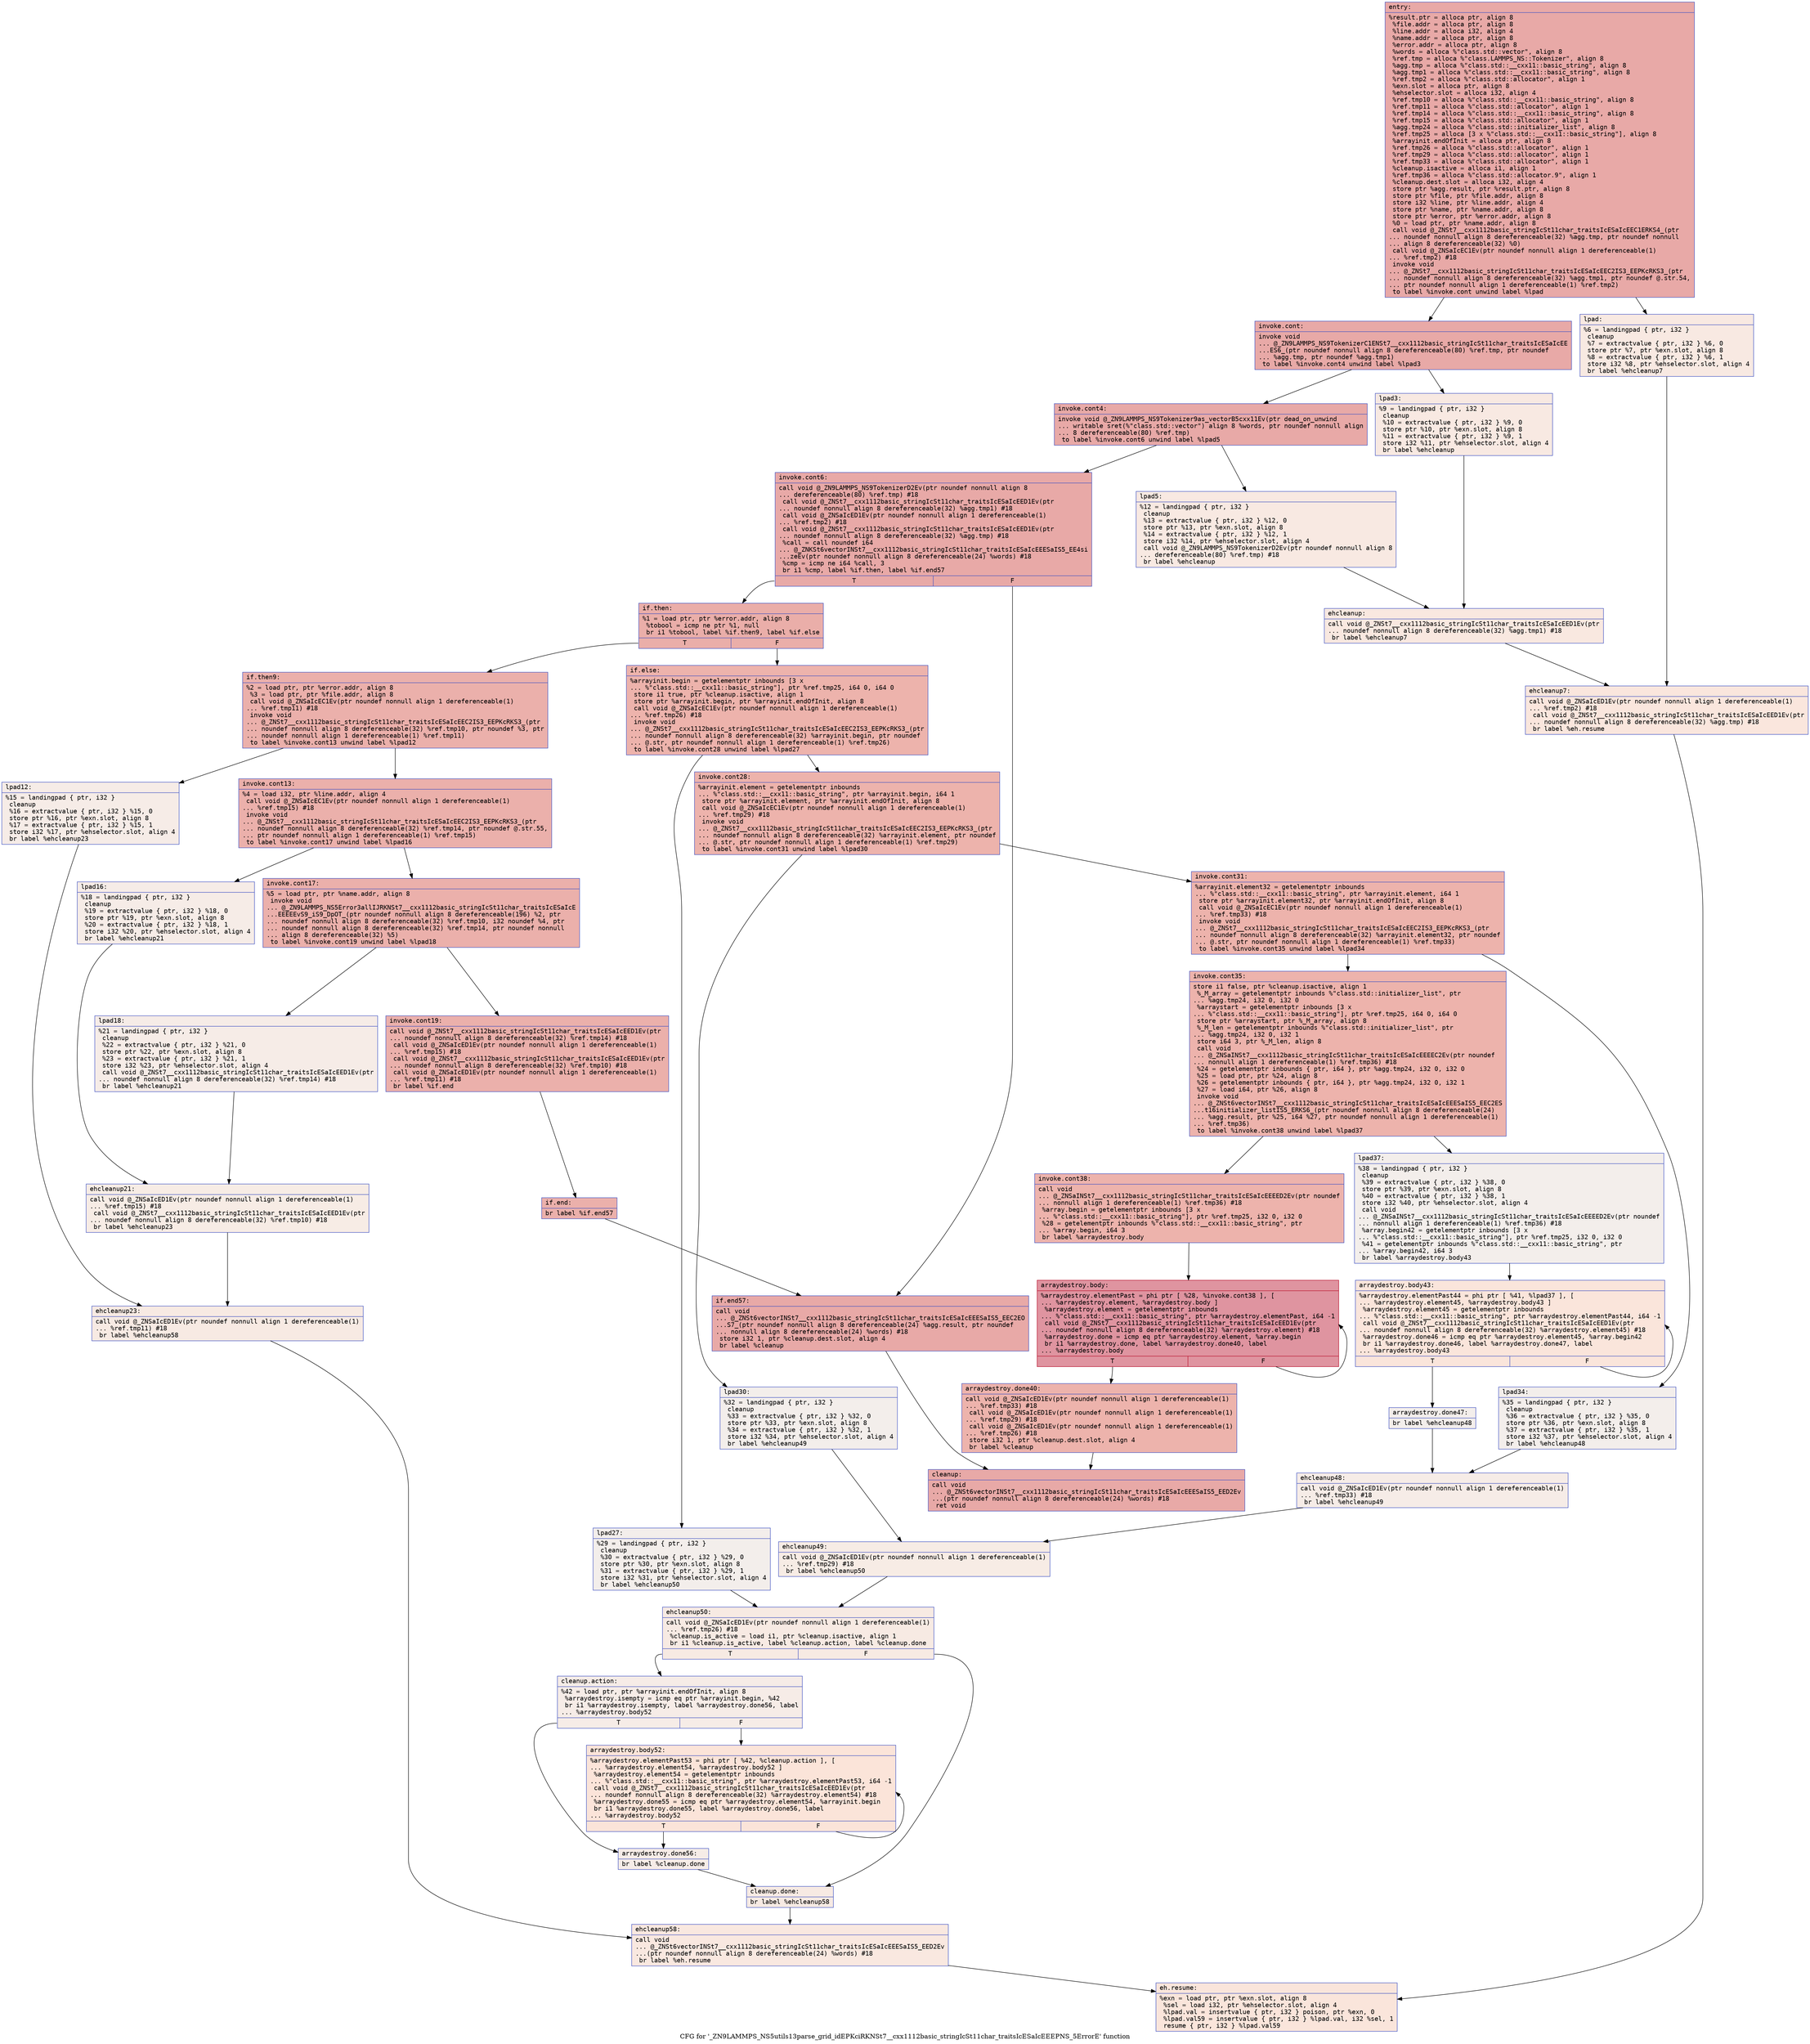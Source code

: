 digraph "CFG for '_ZN9LAMMPS_NS5utils13parse_grid_idEPKciRKNSt7__cxx1112basic_stringIcSt11char_traitsIcESaIcEEEPNS_5ErrorE' function" {
	label="CFG for '_ZN9LAMMPS_NS5utils13parse_grid_idEPKciRKNSt7__cxx1112basic_stringIcSt11char_traitsIcESaIcEEEPNS_5ErrorE' function";

	Node0x558416654650 [shape=record,color="#3d50c3ff", style=filled, fillcolor="#ca3b3770" fontname="Courier",label="{entry:\l|  %result.ptr = alloca ptr, align 8\l  %file.addr = alloca ptr, align 8\l  %line.addr = alloca i32, align 4\l  %name.addr = alloca ptr, align 8\l  %error.addr = alloca ptr, align 8\l  %words = alloca %\"class.std::vector\", align 8\l  %ref.tmp = alloca %\"class.LAMMPS_NS::Tokenizer\", align 8\l  %agg.tmp = alloca %\"class.std::__cxx11::basic_string\", align 8\l  %agg.tmp1 = alloca %\"class.std::__cxx11::basic_string\", align 8\l  %ref.tmp2 = alloca %\"class.std::allocator\", align 1\l  %exn.slot = alloca ptr, align 8\l  %ehselector.slot = alloca i32, align 4\l  %ref.tmp10 = alloca %\"class.std::__cxx11::basic_string\", align 8\l  %ref.tmp11 = alloca %\"class.std::allocator\", align 1\l  %ref.tmp14 = alloca %\"class.std::__cxx11::basic_string\", align 8\l  %ref.tmp15 = alloca %\"class.std::allocator\", align 1\l  %agg.tmp24 = alloca %\"class.std::initializer_list\", align 8\l  %ref.tmp25 = alloca [3 x %\"class.std::__cxx11::basic_string\"], align 8\l  %arrayinit.endOfInit = alloca ptr, align 8\l  %ref.tmp26 = alloca %\"class.std::allocator\", align 1\l  %ref.tmp29 = alloca %\"class.std::allocator\", align 1\l  %ref.tmp33 = alloca %\"class.std::allocator\", align 1\l  %cleanup.isactive = alloca i1, align 1\l  %ref.tmp36 = alloca %\"class.std::allocator.9\", align 1\l  %cleanup.dest.slot = alloca i32, align 4\l  store ptr %agg.result, ptr %result.ptr, align 8\l  store ptr %file, ptr %file.addr, align 8\l  store i32 %line, ptr %line.addr, align 4\l  store ptr %name, ptr %name.addr, align 8\l  store ptr %error, ptr %error.addr, align 8\l  %0 = load ptr, ptr %name.addr, align 8\l  call void @_ZNSt7__cxx1112basic_stringIcSt11char_traitsIcESaIcEEC1ERKS4_(ptr\l... noundef nonnull align 8 dereferenceable(32) %agg.tmp, ptr noundef nonnull\l... align 8 dereferenceable(32) %0)\l  call void @_ZNSaIcEC1Ev(ptr noundef nonnull align 1 dereferenceable(1)\l... %ref.tmp2) #18\l  invoke void\l... @_ZNSt7__cxx1112basic_stringIcSt11char_traitsIcESaIcEEC2IS3_EEPKcRKS3_(ptr\l... noundef nonnull align 8 dereferenceable(32) %agg.tmp1, ptr noundef @.str.54,\l... ptr noundef nonnull align 1 dereferenceable(1) %ref.tmp2)\l          to label %invoke.cont unwind label %lpad\l}"];
	Node0x558416654650 -> Node0x55841666bd80[tooltip="entry -> invoke.cont\nProbability 100.00%" ];
	Node0x558416654650 -> Node0x55841666bdd0[tooltip="entry -> lpad\nProbability 0.00%" ];
	Node0x55841666bd80 [shape=record,color="#3d50c3ff", style=filled, fillcolor="#ca3b3770" fontname="Courier",label="{invoke.cont:\l|  invoke void\l... @_ZN9LAMMPS_NS9TokenizerC1ENSt7__cxx1112basic_stringIcSt11char_traitsIcESaIcEE\l...ES6_(ptr noundef nonnull align 8 dereferenceable(80) %ref.tmp, ptr noundef\l... %agg.tmp, ptr noundef %agg.tmp1)\l          to label %invoke.cont4 unwind label %lpad3\l}"];
	Node0x55841666bd80 -> Node0x5584166561f0[tooltip="invoke.cont -> invoke.cont4\nProbability 100.00%" ];
	Node0x55841666bd80 -> Node0x55841666bfc0[tooltip="invoke.cont -> lpad3\nProbability 0.00%" ];
	Node0x5584166561f0 [shape=record,color="#3d50c3ff", style=filled, fillcolor="#ca3b3770" fontname="Courier",label="{invoke.cont4:\l|  invoke void @_ZN9LAMMPS_NS9Tokenizer9as_vectorB5cxx11Ev(ptr dead_on_unwind\l... writable sret(%\"class.std::vector\") align 8 %words, ptr noundef nonnull align\l... 8 dereferenceable(80) %ref.tmp)\l          to label %invoke.cont6 unwind label %lpad5\l}"];
	Node0x5584166561f0 -> Node0x55841666c260[tooltip="invoke.cont4 -> invoke.cont6\nProbability 100.00%" ];
	Node0x5584166561f0 -> Node0x55841666c2b0[tooltip="invoke.cont4 -> lpad5\nProbability 0.00%" ];
	Node0x55841666c260 [shape=record,color="#3d50c3ff", style=filled, fillcolor="#ca3b3770" fontname="Courier",label="{invoke.cont6:\l|  call void @_ZN9LAMMPS_NS9TokenizerD2Ev(ptr noundef nonnull align 8\l... dereferenceable(80) %ref.tmp) #18\l  call void @_ZNSt7__cxx1112basic_stringIcSt11char_traitsIcESaIcEED1Ev(ptr\l... noundef nonnull align 8 dereferenceable(32) %agg.tmp1) #18\l  call void @_ZNSaIcED1Ev(ptr noundef nonnull align 1 dereferenceable(1)\l... %ref.tmp2) #18\l  call void @_ZNSt7__cxx1112basic_stringIcSt11char_traitsIcESaIcEED1Ev(ptr\l... noundef nonnull align 8 dereferenceable(32) %agg.tmp) #18\l  %call = call noundef i64\l... @_ZNKSt6vectorINSt7__cxx1112basic_stringIcSt11char_traitsIcESaIcEEESaIS5_EE4si\l...zeEv(ptr noundef nonnull align 8 dereferenceable(24) %words) #18\l  %cmp = icmp ne i64 %call, 3\l  br i1 %cmp, label %if.then, label %if.end57\l|{<s0>T|<s1>F}}"];
	Node0x55841666c260:s0 -> Node0x55841666cb70[tooltip="invoke.cont6 -> if.then\nProbability 50.00%" ];
	Node0x55841666c260:s1 -> Node0x55841666cbe0[tooltip="invoke.cont6 -> if.end57\nProbability 50.00%" ];
	Node0x55841666cb70 [shape=record,color="#3d50c3ff", style=filled, fillcolor="#d0473d70" fontname="Courier",label="{if.then:\l|  %1 = load ptr, ptr %error.addr, align 8\l  %tobool = icmp ne ptr %1, null\l  br i1 %tobool, label %if.then9, label %if.else\l|{<s0>T|<s1>F}}"];
	Node0x55841666cb70:s0 -> Node0x55841666ce10[tooltip="if.then -> if.then9\nProbability 62.50%" ];
	Node0x55841666cb70:s1 -> Node0x55841666ce90[tooltip="if.then -> if.else\nProbability 37.50%" ];
	Node0x55841666ce10 [shape=record,color="#3d50c3ff", style=filled, fillcolor="#d24b4070" fontname="Courier",label="{if.then9:\l|  %2 = load ptr, ptr %error.addr, align 8\l  %3 = load ptr, ptr %file.addr, align 8\l  call void @_ZNSaIcEC1Ev(ptr noundef nonnull align 1 dereferenceable(1)\l... %ref.tmp11) #18\l  invoke void\l... @_ZNSt7__cxx1112basic_stringIcSt11char_traitsIcESaIcEEC2IS3_EEPKcRKS3_(ptr\l... noundef nonnull align 8 dereferenceable(32) %ref.tmp10, ptr noundef %3, ptr\l... noundef nonnull align 1 dereferenceable(1) %ref.tmp11)\l          to label %invoke.cont13 unwind label %lpad12\l}"];
	Node0x55841666ce10 -> Node0x55841666d230[tooltip="if.then9 -> invoke.cont13\nProbability 100.00%" ];
	Node0x55841666ce10 -> Node0x55841666d2b0[tooltip="if.then9 -> lpad12\nProbability 0.00%" ];
	Node0x55841666d230 [shape=record,color="#3d50c3ff", style=filled, fillcolor="#d24b4070" fontname="Courier",label="{invoke.cont13:\l|  %4 = load i32, ptr %line.addr, align 4\l  call void @_ZNSaIcEC1Ev(ptr noundef nonnull align 1 dereferenceable(1)\l... %ref.tmp15) #18\l  invoke void\l... @_ZNSt7__cxx1112basic_stringIcSt11char_traitsIcESaIcEEC2IS3_EEPKcRKS3_(ptr\l... noundef nonnull align 8 dereferenceable(32) %ref.tmp14, ptr noundef @.str.55,\l... ptr noundef nonnull align 1 dereferenceable(1) %ref.tmp15)\l          to label %invoke.cont17 unwind label %lpad16\l}"];
	Node0x55841666d230 -> Node0x55841666d650[tooltip="invoke.cont13 -> invoke.cont17\nProbability 100.00%" ];
	Node0x55841666d230 -> Node0x55841666d6a0[tooltip="invoke.cont13 -> lpad16\nProbability 0.00%" ];
	Node0x55841666d650 [shape=record,color="#3d50c3ff", style=filled, fillcolor="#d24b4070" fontname="Courier",label="{invoke.cont17:\l|  %5 = load ptr, ptr %name.addr, align 8\l  invoke void\l... @_ZN9LAMMPS_NS5Error3allIJRKNSt7__cxx1112basic_stringIcSt11char_traitsIcESaIcE\l...EEEEEvS9_iS9_DpOT_(ptr noundef nonnull align 8 dereferenceable(196) %2, ptr\l... noundef nonnull align 8 dereferenceable(32) %ref.tmp10, i32 noundef %4, ptr\l... noundef nonnull align 8 dereferenceable(32) %ref.tmp14, ptr noundef nonnull\l... align 8 dereferenceable(32) %5)\l          to label %invoke.cont19 unwind label %lpad18\l}"];
	Node0x55841666d650 -> Node0x55841666d600[tooltip="invoke.cont17 -> invoke.cont19\nProbability 100.00%" ];
	Node0x55841666d650 -> Node0x558416655790[tooltip="invoke.cont17 -> lpad18\nProbability 0.00%" ];
	Node0x55841666d600 [shape=record,color="#3d50c3ff", style=filled, fillcolor="#d24b4070" fontname="Courier",label="{invoke.cont19:\l|  call void @_ZNSt7__cxx1112basic_stringIcSt11char_traitsIcESaIcEED1Ev(ptr\l... noundef nonnull align 8 dereferenceable(32) %ref.tmp14) #18\l  call void @_ZNSaIcED1Ev(ptr noundef nonnull align 1 dereferenceable(1)\l... %ref.tmp15) #18\l  call void @_ZNSt7__cxx1112basic_stringIcSt11char_traitsIcESaIcEED1Ev(ptr\l... noundef nonnull align 8 dereferenceable(32) %ref.tmp10) #18\l  call void @_ZNSaIcED1Ev(ptr noundef nonnull align 1 dereferenceable(1)\l... %ref.tmp11) #18\l  br label %if.end\l}"];
	Node0x55841666d600 -> Node0x55841666e460[tooltip="invoke.cont19 -> if.end\nProbability 100.00%" ];
	Node0x55841666bdd0 [shape=record,color="#3d50c3ff", style=filled, fillcolor="#efcebd70" fontname="Courier",label="{lpad:\l|  %6 = landingpad \{ ptr, i32 \}\l          cleanup\l  %7 = extractvalue \{ ptr, i32 \} %6, 0\l  store ptr %7, ptr %exn.slot, align 8\l  %8 = extractvalue \{ ptr, i32 \} %6, 1\l  store i32 %8, ptr %ehselector.slot, align 4\l  br label %ehcleanup7\l}"];
	Node0x55841666bdd0 -> Node0x55841666e730[tooltip="lpad -> ehcleanup7\nProbability 100.00%" ];
	Node0x55841666bfc0 [shape=record,color="#3d50c3ff", style=filled, fillcolor="#efcebd70" fontname="Courier",label="{lpad3:\l|  %9 = landingpad \{ ptr, i32 \}\l          cleanup\l  %10 = extractvalue \{ ptr, i32 \} %9, 0\l  store ptr %10, ptr %exn.slot, align 8\l  %11 = extractvalue \{ ptr, i32 \} %9, 1\l  store i32 %11, ptr %ehselector.slot, align 4\l  br label %ehcleanup\l}"];
	Node0x55841666bfc0 -> Node0x55841666ea90[tooltip="lpad3 -> ehcleanup\nProbability 100.00%" ];
	Node0x55841666c2b0 [shape=record,color="#3d50c3ff", style=filled, fillcolor="#efcebd70" fontname="Courier",label="{lpad5:\l|  %12 = landingpad \{ ptr, i32 \}\l          cleanup\l  %13 = extractvalue \{ ptr, i32 \} %12, 0\l  store ptr %13, ptr %exn.slot, align 8\l  %14 = extractvalue \{ ptr, i32 \} %12, 1\l  store i32 %14, ptr %ehselector.slot, align 4\l  call void @_ZN9LAMMPS_NS9TokenizerD2Ev(ptr noundef nonnull align 8\l... dereferenceable(80) %ref.tmp) #18\l  br label %ehcleanup\l}"];
	Node0x55841666c2b0 -> Node0x55841666ea90[tooltip="lpad5 -> ehcleanup\nProbability 100.00%" ];
	Node0x55841666ea90 [shape=record,color="#3d50c3ff", style=filled, fillcolor="#f1ccb870" fontname="Courier",label="{ehcleanup:\l|  call void @_ZNSt7__cxx1112basic_stringIcSt11char_traitsIcESaIcEED1Ev(ptr\l... noundef nonnull align 8 dereferenceable(32) %agg.tmp1) #18\l  br label %ehcleanup7\l}"];
	Node0x55841666ea90 -> Node0x55841666e730[tooltip="ehcleanup -> ehcleanup7\nProbability 100.00%" ];
	Node0x55841666e730 [shape=record,color="#3d50c3ff", style=filled, fillcolor="#f3c7b170" fontname="Courier",label="{ehcleanup7:\l|  call void @_ZNSaIcED1Ev(ptr noundef nonnull align 1 dereferenceable(1)\l... %ref.tmp2) #18\l  call void @_ZNSt7__cxx1112basic_stringIcSt11char_traitsIcESaIcEED1Ev(ptr\l... noundef nonnull align 8 dereferenceable(32) %agg.tmp) #18\l  br label %eh.resume\l}"];
	Node0x55841666e730 -> Node0x55841666f2c0[tooltip="ehcleanup7 -> eh.resume\nProbability 100.00%" ];
	Node0x55841666d2b0 [shape=record,color="#3d50c3ff", style=filled, fillcolor="#ead5c970" fontname="Courier",label="{lpad12:\l|  %15 = landingpad \{ ptr, i32 \}\l          cleanup\l  %16 = extractvalue \{ ptr, i32 \} %15, 0\l  store ptr %16, ptr %exn.slot, align 8\l  %17 = extractvalue \{ ptr, i32 \} %15, 1\l  store i32 %17, ptr %ehselector.slot, align 4\l  br label %ehcleanup23\l}"];
	Node0x55841666d2b0 -> Node0x55841666f6f0[tooltip="lpad12 -> ehcleanup23\nProbability 100.00%" ];
	Node0x55841666d6a0 [shape=record,color="#3d50c3ff", style=filled, fillcolor="#ead5c970" fontname="Courier",label="{lpad16:\l|  %18 = landingpad \{ ptr, i32 \}\l          cleanup\l  %19 = extractvalue \{ ptr, i32 \} %18, 0\l  store ptr %19, ptr %exn.slot, align 8\l  %20 = extractvalue \{ ptr, i32 \} %18, 1\l  store i32 %20, ptr %ehselector.slot, align 4\l  br label %ehcleanup21\l}"];
	Node0x55841666d6a0 -> Node0x55841666fa60[tooltip="lpad16 -> ehcleanup21\nProbability 100.00%" ];
	Node0x558416655790 [shape=record,color="#3d50c3ff", style=filled, fillcolor="#ead5c970" fontname="Courier",label="{lpad18:\l|  %21 = landingpad \{ ptr, i32 \}\l          cleanup\l  %22 = extractvalue \{ ptr, i32 \} %21, 0\l  store ptr %22, ptr %exn.slot, align 8\l  %23 = extractvalue \{ ptr, i32 \} %21, 1\l  store i32 %23, ptr %ehselector.slot, align 4\l  call void @_ZNSt7__cxx1112basic_stringIcSt11char_traitsIcESaIcEED1Ev(ptr\l... noundef nonnull align 8 dereferenceable(32) %ref.tmp14) #18\l  br label %ehcleanup21\l}"];
	Node0x558416655790 -> Node0x55841666fa60[tooltip="lpad18 -> ehcleanup21\nProbability 100.00%" ];
	Node0x55841666fa60 [shape=record,color="#3d50c3ff", style=filled, fillcolor="#ecd3c570" fontname="Courier",label="{ehcleanup21:\l|  call void @_ZNSaIcED1Ev(ptr noundef nonnull align 1 dereferenceable(1)\l... %ref.tmp15) #18\l  call void @_ZNSt7__cxx1112basic_stringIcSt11char_traitsIcESaIcEED1Ev(ptr\l... noundef nonnull align 8 dereferenceable(32) %ref.tmp10) #18\l  br label %ehcleanup23\l}"];
	Node0x55841666fa60 -> Node0x55841666f6f0[tooltip="ehcleanup21 -> ehcleanup23\nProbability 100.00%" ];
	Node0x55841666f6f0 [shape=record,color="#3d50c3ff", style=filled, fillcolor="#eed0c070" fontname="Courier",label="{ehcleanup23:\l|  call void @_ZNSaIcED1Ev(ptr noundef nonnull align 1 dereferenceable(1)\l... %ref.tmp11) #18\l  br label %ehcleanup58\l}"];
	Node0x55841666f6f0 -> Node0x558416670370[tooltip="ehcleanup23 -> ehcleanup58\nProbability 100.00%" ];
	Node0x55841666ce90 [shape=record,color="#3d50c3ff", style=filled, fillcolor="#d6524470" fontname="Courier",label="{if.else:\l|  %arrayinit.begin = getelementptr inbounds [3 x\l... %\"class.std::__cxx11::basic_string\"], ptr %ref.tmp25, i64 0, i64 0\l  store i1 true, ptr %cleanup.isactive, align 1\l  store ptr %arrayinit.begin, ptr %arrayinit.endOfInit, align 8\l  call void @_ZNSaIcEC1Ev(ptr noundef nonnull align 1 dereferenceable(1)\l... %ref.tmp26) #18\l  invoke void\l... @_ZNSt7__cxx1112basic_stringIcSt11char_traitsIcESaIcEEC2IS3_EEPKcRKS3_(ptr\l... noundef nonnull align 8 dereferenceable(32) %arrayinit.begin, ptr noundef\l... @.str, ptr noundef nonnull align 1 dereferenceable(1) %ref.tmp26)\l          to label %invoke.cont28 unwind label %lpad27\l}"];
	Node0x55841666ce90 -> Node0x558416670820[tooltip="if.else -> invoke.cont28\nProbability 100.00%" ];
	Node0x55841666ce90 -> Node0x558416670870[tooltip="if.else -> lpad27\nProbability 0.00%" ];
	Node0x558416670820 [shape=record,color="#3d50c3ff", style=filled, fillcolor="#d6524470" fontname="Courier",label="{invoke.cont28:\l|  %arrayinit.element = getelementptr inbounds\l... %\"class.std::__cxx11::basic_string\", ptr %arrayinit.begin, i64 1\l  store ptr %arrayinit.element, ptr %arrayinit.endOfInit, align 8\l  call void @_ZNSaIcEC1Ev(ptr noundef nonnull align 1 dereferenceable(1)\l... %ref.tmp29) #18\l  invoke void\l... @_ZNSt7__cxx1112basic_stringIcSt11char_traitsIcESaIcEEC2IS3_EEPKcRKS3_(ptr\l... noundef nonnull align 8 dereferenceable(32) %arrayinit.element, ptr noundef\l... @.str, ptr noundef nonnull align 1 dereferenceable(1) %ref.tmp29)\l          to label %invoke.cont31 unwind label %lpad30\l}"];
	Node0x558416670820 -> Node0x558416670d30[tooltip="invoke.cont28 -> invoke.cont31\nProbability 100.00%" ];
	Node0x558416670820 -> Node0x558416670d80[tooltip="invoke.cont28 -> lpad30\nProbability 0.00%" ];
	Node0x558416670d30 [shape=record,color="#3d50c3ff", style=filled, fillcolor="#d6524470" fontname="Courier",label="{invoke.cont31:\l|  %arrayinit.element32 = getelementptr inbounds\l... %\"class.std::__cxx11::basic_string\", ptr %arrayinit.element, i64 1\l  store ptr %arrayinit.element32, ptr %arrayinit.endOfInit, align 8\l  call void @_ZNSaIcEC1Ev(ptr noundef nonnull align 1 dereferenceable(1)\l... %ref.tmp33) #18\l  invoke void\l... @_ZNSt7__cxx1112basic_stringIcSt11char_traitsIcESaIcEEC2IS3_EEPKcRKS3_(ptr\l... noundef nonnull align 8 dereferenceable(32) %arrayinit.element32, ptr noundef\l... @.str, ptr noundef nonnull align 1 dereferenceable(1) %ref.tmp33)\l          to label %invoke.cont35 unwind label %lpad34\l}"];
	Node0x558416670d30 -> Node0x558416671270[tooltip="invoke.cont31 -> invoke.cont35\nProbability 100.00%" ];
	Node0x558416670d30 -> Node0x5584166712c0[tooltip="invoke.cont31 -> lpad34\nProbability 0.00%" ];
	Node0x558416671270 [shape=record,color="#3d50c3ff", style=filled, fillcolor="#d6524470" fontname="Courier",label="{invoke.cont35:\l|  store i1 false, ptr %cleanup.isactive, align 1\l  %_M_array = getelementptr inbounds %\"class.std::initializer_list\", ptr\l... %agg.tmp24, i32 0, i32 0\l  %arraystart = getelementptr inbounds [3 x\l... %\"class.std::__cxx11::basic_string\"], ptr %ref.tmp25, i64 0, i64 0\l  store ptr %arraystart, ptr %_M_array, align 8\l  %_M_len = getelementptr inbounds %\"class.std::initializer_list\", ptr\l... %agg.tmp24, i32 0, i32 1\l  store i64 3, ptr %_M_len, align 8\l  call void\l... @_ZNSaINSt7__cxx1112basic_stringIcSt11char_traitsIcESaIcEEEEC2Ev(ptr noundef\l... nonnull align 1 dereferenceable(1) %ref.tmp36) #18\l  %24 = getelementptr inbounds \{ ptr, i64 \}, ptr %agg.tmp24, i32 0, i32 0\l  %25 = load ptr, ptr %24, align 8\l  %26 = getelementptr inbounds \{ ptr, i64 \}, ptr %agg.tmp24, i32 0, i32 1\l  %27 = load i64, ptr %26, align 8\l  invoke void\l... @_ZNSt6vectorINSt7__cxx1112basic_stringIcSt11char_traitsIcESaIcEEESaIS5_EEC2ES\l...t16initializer_listIS5_ERKS6_(ptr noundef nonnull align 8 dereferenceable(24)\l... %agg.result, ptr %25, i64 %27, ptr noundef nonnull align 1 dereferenceable(1)\l... %ref.tmp36)\l          to label %invoke.cont38 unwind label %lpad37\l}"];
	Node0x558416671270 -> Node0x558416671220[tooltip="invoke.cont35 -> invoke.cont38\nProbability 100.00%" ];
	Node0x558416671270 -> Node0x558416671eb0[tooltip="invoke.cont35 -> lpad37\nProbability 0.00%" ];
	Node0x558416671220 [shape=record,color="#3d50c3ff", style=filled, fillcolor="#d6524470" fontname="Courier",label="{invoke.cont38:\l|  call void\l... @_ZNSaINSt7__cxx1112basic_stringIcSt11char_traitsIcESaIcEEEED2Ev(ptr noundef\l... nonnull align 1 dereferenceable(1) %ref.tmp36) #18\l  %array.begin = getelementptr inbounds [3 x\l... %\"class.std::__cxx11::basic_string\"], ptr %ref.tmp25, i32 0, i32 0\l  %28 = getelementptr inbounds %\"class.std::__cxx11::basic_string\", ptr\l... %array.begin, i64 3\l  br label %arraydestroy.body\l}"];
	Node0x558416671220 -> Node0x5584166722c0[tooltip="invoke.cont38 -> arraydestroy.body\nProbability 100.00%" ];
	Node0x5584166722c0 [shape=record,color="#b70d28ff", style=filled, fillcolor="#b70d2870" fontname="Courier",label="{arraydestroy.body:\l|  %arraydestroy.elementPast = phi ptr [ %28, %invoke.cont38 ], [\l... %arraydestroy.element, %arraydestroy.body ]\l  %arraydestroy.element = getelementptr inbounds\l... %\"class.std::__cxx11::basic_string\", ptr %arraydestroy.elementPast, i64 -1\l  call void @_ZNSt7__cxx1112basic_stringIcSt11char_traitsIcESaIcEED1Ev(ptr\l... noundef nonnull align 8 dereferenceable(32) %arraydestroy.element) #18\l  %arraydestroy.done = icmp eq ptr %arraydestroy.element, %array.begin\l  br i1 %arraydestroy.done, label %arraydestroy.done40, label\l... %arraydestroy.body\l|{<s0>T|<s1>F}}"];
	Node0x5584166722c0:s0 -> Node0x558416672930[tooltip="arraydestroy.body -> arraydestroy.done40\nProbability 3.12%" ];
	Node0x5584166722c0:s1 -> Node0x5584166722c0[tooltip="arraydestroy.body -> arraydestroy.body\nProbability 96.88%" ];
	Node0x558416672930 [shape=record,color="#3d50c3ff", style=filled, fillcolor="#d6524470" fontname="Courier",label="{arraydestroy.done40:\l|  call void @_ZNSaIcED1Ev(ptr noundef nonnull align 1 dereferenceable(1)\l... %ref.tmp33) #18\l  call void @_ZNSaIcED1Ev(ptr noundef nonnull align 1 dereferenceable(1)\l... %ref.tmp29) #18\l  call void @_ZNSaIcED1Ev(ptr noundef nonnull align 1 dereferenceable(1)\l... %ref.tmp26) #18\l  store i32 1, ptr %cleanup.dest.slot, align 4\l  br label %cleanup\l}"];
	Node0x558416672930 -> Node0x558416672fd0[tooltip="arraydestroy.done40 -> cleanup\nProbability 100.00%" ];
	Node0x558416670870 [shape=record,color="#3d50c3ff", style=filled, fillcolor="#e5d8d170" fontname="Courier",label="{lpad27:\l|  %29 = landingpad \{ ptr, i32 \}\l          cleanup\l  %30 = extractvalue \{ ptr, i32 \} %29, 0\l  store ptr %30, ptr %exn.slot, align 8\l  %31 = extractvalue \{ ptr, i32 \} %29, 1\l  store i32 %31, ptr %ehselector.slot, align 4\l  br label %ehcleanup50\l}"];
	Node0x558416670870 -> Node0x558416673310[tooltip="lpad27 -> ehcleanup50\nProbability 100.00%" ];
	Node0x558416670d80 [shape=record,color="#3d50c3ff", style=filled, fillcolor="#e5d8d170" fontname="Courier",label="{lpad30:\l|  %32 = landingpad \{ ptr, i32 \}\l          cleanup\l  %33 = extractvalue \{ ptr, i32 \} %32, 0\l  store ptr %33, ptr %exn.slot, align 8\l  %34 = extractvalue \{ ptr, i32 \} %32, 1\l  store i32 %34, ptr %ehselector.slot, align 4\l  br label %ehcleanup49\l}"];
	Node0x558416670d80 -> Node0x5584166736b0[tooltip="lpad30 -> ehcleanup49\nProbability 100.00%" ];
	Node0x5584166712c0 [shape=record,color="#3d50c3ff", style=filled, fillcolor="#e5d8d170" fontname="Courier",label="{lpad34:\l|  %35 = landingpad \{ ptr, i32 \}\l          cleanup\l  %36 = extractvalue \{ ptr, i32 \} %35, 0\l  store ptr %36, ptr %exn.slot, align 8\l  %37 = extractvalue \{ ptr, i32 \} %35, 1\l  store i32 %37, ptr %ehselector.slot, align 4\l  br label %ehcleanup48\l}"];
	Node0x5584166712c0 -> Node0x558416673a50[tooltip="lpad34 -> ehcleanup48\nProbability 100.00%" ];
	Node0x558416671eb0 [shape=record,color="#3d50c3ff", style=filled, fillcolor="#e5d8d170" fontname="Courier",label="{lpad37:\l|  %38 = landingpad \{ ptr, i32 \}\l          cleanup\l  %39 = extractvalue \{ ptr, i32 \} %38, 0\l  store ptr %39, ptr %exn.slot, align 8\l  %40 = extractvalue \{ ptr, i32 \} %38, 1\l  store i32 %40, ptr %ehselector.slot, align 4\l  call void\l... @_ZNSaINSt7__cxx1112basic_stringIcSt11char_traitsIcESaIcEEEED2Ev(ptr noundef\l... nonnull align 1 dereferenceable(1) %ref.tmp36) #18\l  %array.begin42 = getelementptr inbounds [3 x\l... %\"class.std::__cxx11::basic_string\"], ptr %ref.tmp25, i32 0, i32 0\l  %41 = getelementptr inbounds %\"class.std::__cxx11::basic_string\", ptr\l... %array.begin42, i64 3\l  br label %arraydestroy.body43\l}"];
	Node0x558416671eb0 -> Node0x558416673df0[tooltip="lpad37 -> arraydestroy.body43\nProbability 100.00%" ];
	Node0x558416673df0 [shape=record,color="#3d50c3ff", style=filled, fillcolor="#f4c5ad70" fontname="Courier",label="{arraydestroy.body43:\l|  %arraydestroy.elementPast44 = phi ptr [ %41, %lpad37 ], [\l... %arraydestroy.element45, %arraydestroy.body43 ]\l  %arraydestroy.element45 = getelementptr inbounds\l... %\"class.std::__cxx11::basic_string\", ptr %arraydestroy.elementPast44, i64 -1\l  call void @_ZNSt7__cxx1112basic_stringIcSt11char_traitsIcESaIcEED1Ev(ptr\l... noundef nonnull align 8 dereferenceable(32) %arraydestroy.element45) #18\l  %arraydestroy.done46 = icmp eq ptr %arraydestroy.element45, %array.begin42\l  br i1 %arraydestroy.done46, label %arraydestroy.done47, label\l... %arraydestroy.body43\l|{<s0>T|<s1>F}}"];
	Node0x558416673df0:s0 -> Node0x558416674490[tooltip="arraydestroy.body43 -> arraydestroy.done47\nProbability 3.12%" ];
	Node0x558416673df0:s1 -> Node0x558416673df0[tooltip="arraydestroy.body43 -> arraydestroy.body43\nProbability 96.88%" ];
	Node0x558416674490 [shape=record,color="#3d50c3ff", style=filled, fillcolor="#e5d8d170" fontname="Courier",label="{arraydestroy.done47:\l|  br label %ehcleanup48\l}"];
	Node0x558416674490 -> Node0x558416673a50[tooltip="arraydestroy.done47 -> ehcleanup48\nProbability 100.00%" ];
	Node0x558416673a50 [shape=record,color="#3d50c3ff", style=filled, fillcolor="#ead5c970" fontname="Courier",label="{ehcleanup48:\l|  call void @_ZNSaIcED1Ev(ptr noundef nonnull align 1 dereferenceable(1)\l... %ref.tmp33) #18\l  br label %ehcleanup49\l}"];
	Node0x558416673a50 -> Node0x5584166736b0[tooltip="ehcleanup48 -> ehcleanup49\nProbability 100.00%" ];
	Node0x5584166736b0 [shape=record,color="#3d50c3ff", style=filled, fillcolor="#ecd3c570" fontname="Courier",label="{ehcleanup49:\l|  call void @_ZNSaIcED1Ev(ptr noundef nonnull align 1 dereferenceable(1)\l... %ref.tmp29) #18\l  br label %ehcleanup50\l}"];
	Node0x5584166736b0 -> Node0x558416673310[tooltip="ehcleanup49 -> ehcleanup50\nProbability 100.00%" ];
	Node0x558416673310 [shape=record,color="#3d50c3ff", style=filled, fillcolor="#eed0c070" fontname="Courier",label="{ehcleanup50:\l|  call void @_ZNSaIcED1Ev(ptr noundef nonnull align 1 dereferenceable(1)\l... %ref.tmp26) #18\l  %cleanup.is_active = load i1, ptr %cleanup.isactive, align 1\l  br i1 %cleanup.is_active, label %cleanup.action, label %cleanup.done\l|{<s0>T|<s1>F}}"];
	Node0x558416673310:s0 -> Node0x558416674c60[tooltip="ehcleanup50 -> cleanup.action\nProbability 50.00%" ];
	Node0x558416673310:s1 -> Node0x558416674cb0[tooltip="ehcleanup50 -> cleanup.done\nProbability 50.00%" ];
	Node0x558416674c60 [shape=record,color="#3d50c3ff", style=filled, fillcolor="#ead5c970" fontname="Courier",label="{cleanup.action:\l|  %42 = load ptr, ptr %arrayinit.endOfInit, align 8\l  %arraydestroy.isempty = icmp eq ptr %arrayinit.begin, %42\l  br i1 %arraydestroy.isempty, label %arraydestroy.done56, label\l... %arraydestroy.body52\l|{<s0>T|<s1>F}}"];
	Node0x558416674c60:s0 -> Node0x558416674f50[tooltip="cleanup.action -> arraydestroy.done56\nProbability 37.50%" ];
	Node0x558416674c60:s1 -> Node0x558416674fa0[tooltip="cleanup.action -> arraydestroy.body52\nProbability 62.50%" ];
	Node0x558416674fa0 [shape=record,color="#3d50c3ff", style=filled, fillcolor="#f5c1a970" fontname="Courier",label="{arraydestroy.body52:\l|  %arraydestroy.elementPast53 = phi ptr [ %42, %cleanup.action ], [\l... %arraydestroy.element54, %arraydestroy.body52 ]\l  %arraydestroy.element54 = getelementptr inbounds\l... %\"class.std::__cxx11::basic_string\", ptr %arraydestroy.elementPast53, i64 -1\l  call void @_ZNSt7__cxx1112basic_stringIcSt11char_traitsIcESaIcEED1Ev(ptr\l... noundef nonnull align 8 dereferenceable(32) %arraydestroy.element54) #18\l  %arraydestroy.done55 = icmp eq ptr %arraydestroy.element54, %arrayinit.begin\l  br i1 %arraydestroy.done55, label %arraydestroy.done56, label\l... %arraydestroy.body52\l|{<s0>T|<s1>F}}"];
	Node0x558416674fa0:s0 -> Node0x558416674f50[tooltip="arraydestroy.body52 -> arraydestroy.done56\nProbability 3.12%" ];
	Node0x558416674fa0:s1 -> Node0x558416674fa0[tooltip="arraydestroy.body52 -> arraydestroy.body52\nProbability 96.88%" ];
	Node0x558416674f50 [shape=record,color="#3d50c3ff", style=filled, fillcolor="#ead5c970" fontname="Courier",label="{arraydestroy.done56:\l|  br label %cleanup.done\l}"];
	Node0x558416674f50 -> Node0x558416674cb0[tooltip="arraydestroy.done56 -> cleanup.done\nProbability 100.00%" ];
	Node0x558416674cb0 [shape=record,color="#3d50c3ff", style=filled, fillcolor="#eed0c070" fontname="Courier",label="{cleanup.done:\l|  br label %ehcleanup58\l}"];
	Node0x558416674cb0 -> Node0x558416670370[tooltip="cleanup.done -> ehcleanup58\nProbability 100.00%" ];
	Node0x55841666e460 [shape=record,color="#3d50c3ff", style=filled, fillcolor="#d24b4070" fontname="Courier",label="{if.end:\l|  br label %if.end57\l}"];
	Node0x55841666e460 -> Node0x55841666cbe0[tooltip="if.end -> if.end57\nProbability 100.00%" ];
	Node0x55841666cbe0 [shape=record,color="#3d50c3ff", style=filled, fillcolor="#ca3b3770" fontname="Courier",label="{if.end57:\l|  call void\l... @_ZNSt6vectorINSt7__cxx1112basic_stringIcSt11char_traitsIcESaIcEEESaIS5_EEC2EO\l...S7_(ptr noundef nonnull align 8 dereferenceable(24) %agg.result, ptr noundef\l... nonnull align 8 dereferenceable(24) %words) #18\l  store i32 1, ptr %cleanup.dest.slot, align 4\l  br label %cleanup\l}"];
	Node0x55841666cbe0 -> Node0x558416672fd0[tooltip="if.end57 -> cleanup\nProbability 100.00%" ];
	Node0x558416672fd0 [shape=record,color="#3d50c3ff", style=filled, fillcolor="#ca3b3770" fontname="Courier",label="{cleanup:\l|  call void\l... @_ZNSt6vectorINSt7__cxx1112basic_stringIcSt11char_traitsIcESaIcEEESaIS5_EED2Ev\l...(ptr noundef nonnull align 8 dereferenceable(24) %words) #18\l  ret void\l}"];
	Node0x558416670370 [shape=record,color="#3d50c3ff", style=filled, fillcolor="#f1ccb870" fontname="Courier",label="{ehcleanup58:\l|  call void\l... @_ZNSt6vectorINSt7__cxx1112basic_stringIcSt11char_traitsIcESaIcEEESaIS5_EED2Ev\l...(ptr noundef nonnull align 8 dereferenceable(24) %words) #18\l  br label %eh.resume\l}"];
	Node0x558416670370 -> Node0x55841666f2c0[tooltip="ehcleanup58 -> eh.resume\nProbability 100.00%" ];
	Node0x55841666f2c0 [shape=record,color="#3d50c3ff", style=filled, fillcolor="#f4c5ad70" fontname="Courier",label="{eh.resume:\l|  %exn = load ptr, ptr %exn.slot, align 8\l  %sel = load i32, ptr %ehselector.slot, align 4\l  %lpad.val = insertvalue \{ ptr, i32 \} poison, ptr %exn, 0\l  %lpad.val59 = insertvalue \{ ptr, i32 \} %lpad.val, i32 %sel, 1\l  resume \{ ptr, i32 \} %lpad.val59\l}"];
}
